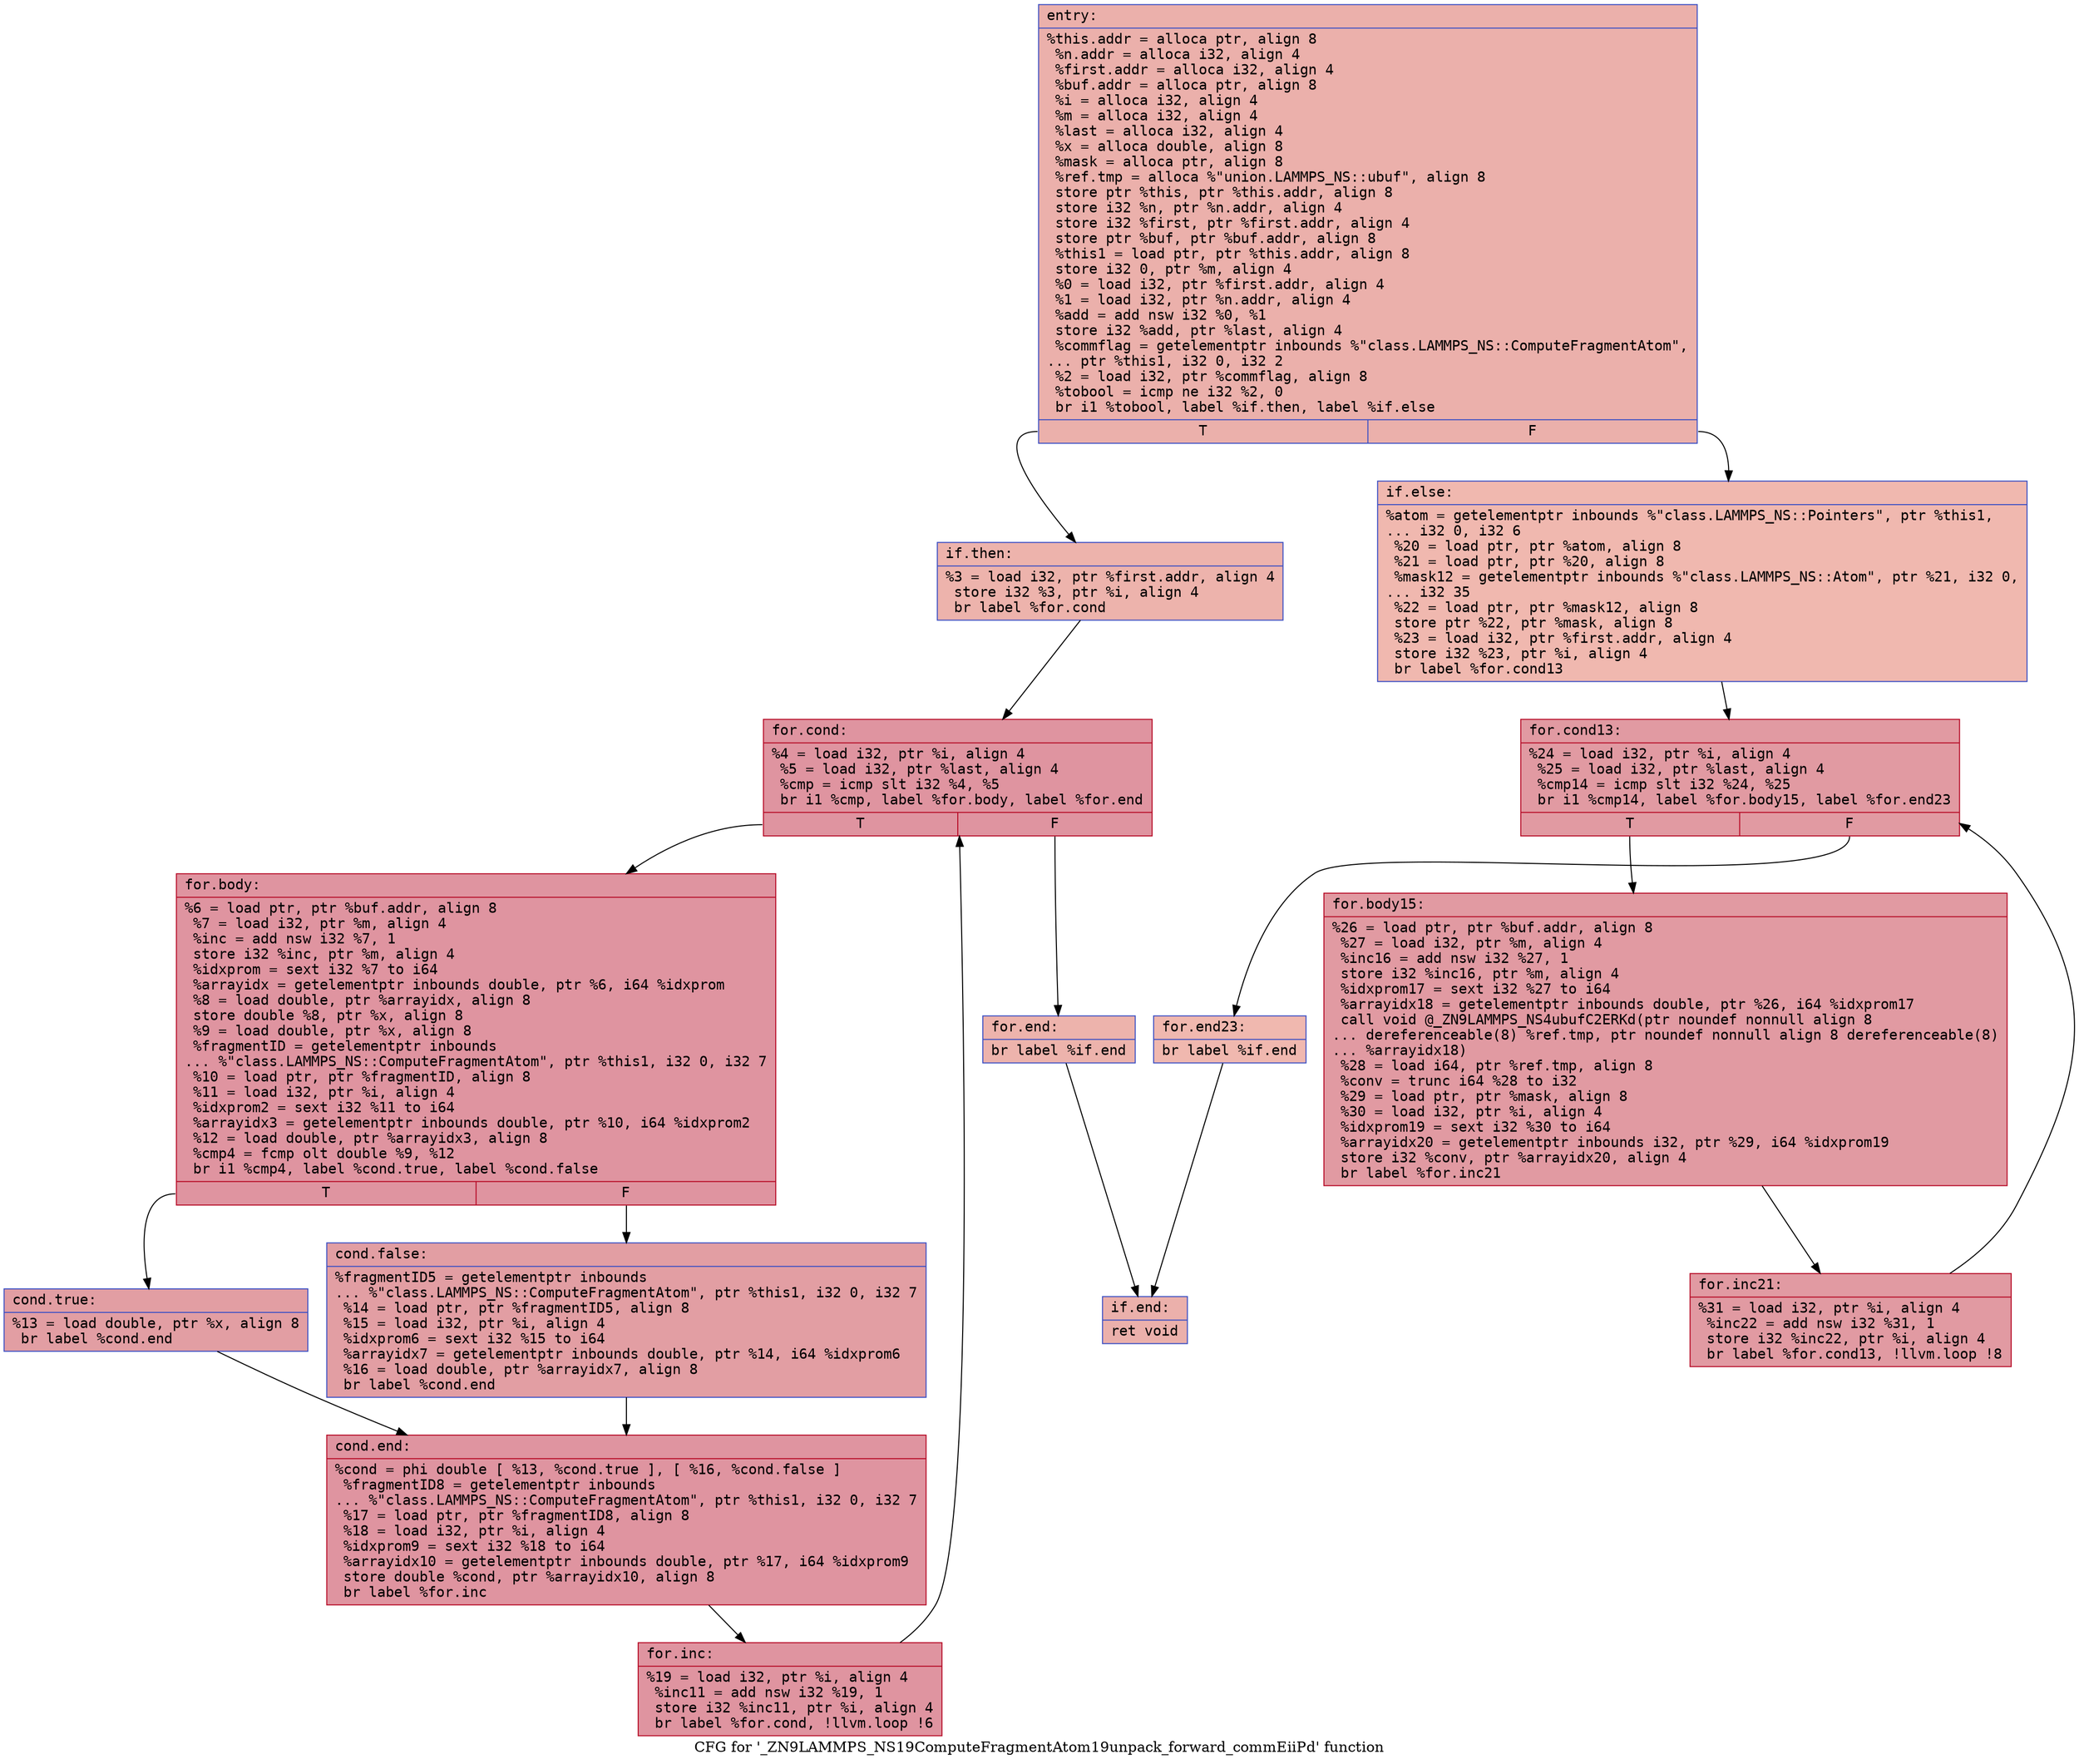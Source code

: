 digraph "CFG for '_ZN9LAMMPS_NS19ComputeFragmentAtom19unpack_forward_commEiiPd' function" {
	label="CFG for '_ZN9LAMMPS_NS19ComputeFragmentAtom19unpack_forward_commEiiPd' function";

	Node0x55652e48e610 [shape=record,color="#3d50c3ff", style=filled, fillcolor="#d24b4070" fontname="Courier",label="{entry:\l|  %this.addr = alloca ptr, align 8\l  %n.addr = alloca i32, align 4\l  %first.addr = alloca i32, align 4\l  %buf.addr = alloca ptr, align 8\l  %i = alloca i32, align 4\l  %m = alloca i32, align 4\l  %last = alloca i32, align 4\l  %x = alloca double, align 8\l  %mask = alloca ptr, align 8\l  %ref.tmp = alloca %\"union.LAMMPS_NS::ubuf\", align 8\l  store ptr %this, ptr %this.addr, align 8\l  store i32 %n, ptr %n.addr, align 4\l  store i32 %first, ptr %first.addr, align 4\l  store ptr %buf, ptr %buf.addr, align 8\l  %this1 = load ptr, ptr %this.addr, align 8\l  store i32 0, ptr %m, align 4\l  %0 = load i32, ptr %first.addr, align 4\l  %1 = load i32, ptr %n.addr, align 4\l  %add = add nsw i32 %0, %1\l  store i32 %add, ptr %last, align 4\l  %commflag = getelementptr inbounds %\"class.LAMMPS_NS::ComputeFragmentAtom\",\l... ptr %this1, i32 0, i32 2\l  %2 = load i32, ptr %commflag, align 8\l  %tobool = icmp ne i32 %2, 0\l  br i1 %tobool, label %if.then, label %if.else\l|{<s0>T|<s1>F}}"];
	Node0x55652e48e610:s0 -> Node0x55652e48f850[tooltip="entry -> if.then\nProbability 62.50%" ];
	Node0x55652e48e610:s1 -> Node0x55652e4685f0[tooltip="entry -> if.else\nProbability 37.50%" ];
	Node0x55652e48f850 [shape=record,color="#3d50c3ff", style=filled, fillcolor="#d6524470" fontname="Courier",label="{if.then:\l|  %3 = load i32, ptr %first.addr, align 4\l  store i32 %3, ptr %i, align 4\l  br label %for.cond\l}"];
	Node0x55652e48f850 -> Node0x55652e468830[tooltip="if.then -> for.cond\nProbability 100.00%" ];
	Node0x55652e468830 [shape=record,color="#b70d28ff", style=filled, fillcolor="#b70d2870" fontname="Courier",label="{for.cond:\l|  %4 = load i32, ptr %i, align 4\l  %5 = load i32, ptr %last, align 4\l  %cmp = icmp slt i32 %4, %5\l  br i1 %cmp, label %for.body, label %for.end\l|{<s0>T|<s1>F}}"];
	Node0x55652e468830:s0 -> Node0x55652e468ad0[tooltip="for.cond -> for.body\nProbability 96.88%" ];
	Node0x55652e468830:s1 -> Node0x55652e468b50[tooltip="for.cond -> for.end\nProbability 3.12%" ];
	Node0x55652e468ad0 [shape=record,color="#b70d28ff", style=filled, fillcolor="#b70d2870" fontname="Courier",label="{for.body:\l|  %6 = load ptr, ptr %buf.addr, align 8\l  %7 = load i32, ptr %m, align 4\l  %inc = add nsw i32 %7, 1\l  store i32 %inc, ptr %m, align 4\l  %idxprom = sext i32 %7 to i64\l  %arrayidx = getelementptr inbounds double, ptr %6, i64 %idxprom\l  %8 = load double, ptr %arrayidx, align 8\l  store double %8, ptr %x, align 8\l  %9 = load double, ptr %x, align 8\l  %fragmentID = getelementptr inbounds\l... %\"class.LAMMPS_NS::ComputeFragmentAtom\", ptr %this1, i32 0, i32 7\l  %10 = load ptr, ptr %fragmentID, align 8\l  %11 = load i32, ptr %i, align 4\l  %idxprom2 = sext i32 %11 to i64\l  %arrayidx3 = getelementptr inbounds double, ptr %10, i64 %idxprom2\l  %12 = load double, ptr %arrayidx3, align 8\l  %cmp4 = fcmp olt double %9, %12\l  br i1 %cmp4, label %cond.true, label %cond.false\l|{<s0>T|<s1>F}}"];
	Node0x55652e468ad0:s0 -> Node0x55652e4697d0[tooltip="for.body -> cond.true\nProbability 50.00%" ];
	Node0x55652e468ad0:s1 -> Node0x55652e469850[tooltip="for.body -> cond.false\nProbability 50.00%" ];
	Node0x55652e4697d0 [shape=record,color="#3d50c3ff", style=filled, fillcolor="#be242e70" fontname="Courier",label="{cond.true:\l|  %13 = load double, ptr %x, align 8\l  br label %cond.end\l}"];
	Node0x55652e4697d0 -> Node0x55652e469a00[tooltip="cond.true -> cond.end\nProbability 100.00%" ];
	Node0x55652e469850 [shape=record,color="#3d50c3ff", style=filled, fillcolor="#be242e70" fontname="Courier",label="{cond.false:\l|  %fragmentID5 = getelementptr inbounds\l... %\"class.LAMMPS_NS::ComputeFragmentAtom\", ptr %this1, i32 0, i32 7\l  %14 = load ptr, ptr %fragmentID5, align 8\l  %15 = load i32, ptr %i, align 4\l  %idxprom6 = sext i32 %15 to i64\l  %arrayidx7 = getelementptr inbounds double, ptr %14, i64 %idxprom6\l  %16 = load double, ptr %arrayidx7, align 8\l  br label %cond.end\l}"];
	Node0x55652e469850 -> Node0x55652e469a00[tooltip="cond.false -> cond.end\nProbability 100.00%" ];
	Node0x55652e469a00 [shape=record,color="#b70d28ff", style=filled, fillcolor="#b70d2870" fontname="Courier",label="{cond.end:\l|  %cond = phi double [ %13, %cond.true ], [ %16, %cond.false ]\l  %fragmentID8 = getelementptr inbounds\l... %\"class.LAMMPS_NS::ComputeFragmentAtom\", ptr %this1, i32 0, i32 7\l  %17 = load ptr, ptr %fragmentID8, align 8\l  %18 = load i32, ptr %i, align 4\l  %idxprom9 = sext i32 %18 to i64\l  %arrayidx10 = getelementptr inbounds double, ptr %17, i64 %idxprom9\l  store double %cond, ptr %arrayidx10, align 8\l  br label %for.inc\l}"];
	Node0x55652e469a00 -> Node0x55652e46a360[tooltip="cond.end -> for.inc\nProbability 100.00%" ];
	Node0x55652e46a360 [shape=record,color="#b70d28ff", style=filled, fillcolor="#b70d2870" fontname="Courier",label="{for.inc:\l|  %19 = load i32, ptr %i, align 4\l  %inc11 = add nsw i32 %19, 1\l  store i32 %inc11, ptr %i, align 4\l  br label %for.cond, !llvm.loop !6\l}"];
	Node0x55652e46a360 -> Node0x55652e468830[tooltip="for.inc -> for.cond\nProbability 100.00%" ];
	Node0x55652e468b50 [shape=record,color="#3d50c3ff", style=filled, fillcolor="#d6524470" fontname="Courier",label="{for.end:\l|  br label %if.end\l}"];
	Node0x55652e468b50 -> Node0x55652e46a830[tooltip="for.end -> if.end\nProbability 100.00%" ];
	Node0x55652e4685f0 [shape=record,color="#3d50c3ff", style=filled, fillcolor="#dc5d4a70" fontname="Courier",label="{if.else:\l|  %atom = getelementptr inbounds %\"class.LAMMPS_NS::Pointers\", ptr %this1,\l... i32 0, i32 6\l  %20 = load ptr, ptr %atom, align 8\l  %21 = load ptr, ptr %20, align 8\l  %mask12 = getelementptr inbounds %\"class.LAMMPS_NS::Atom\", ptr %21, i32 0,\l... i32 35\l  %22 = load ptr, ptr %mask12, align 8\l  store ptr %22, ptr %mask, align 8\l  %23 = load i32, ptr %first.addr, align 4\l  store i32 %23, ptr %i, align 4\l  br label %for.cond13\l}"];
	Node0x55652e4685f0 -> Node0x55652e46ae10[tooltip="if.else -> for.cond13\nProbability 100.00%" ];
	Node0x55652e46ae10 [shape=record,color="#b70d28ff", style=filled, fillcolor="#bb1b2c70" fontname="Courier",label="{for.cond13:\l|  %24 = load i32, ptr %i, align 4\l  %25 = load i32, ptr %last, align 4\l  %cmp14 = icmp slt i32 %24, %25\l  br i1 %cmp14, label %for.body15, label %for.end23\l|{<s0>T|<s1>F}}"];
	Node0x55652e46ae10:s0 -> Node0x55652e468bc0[tooltip="for.cond13 -> for.body15\nProbability 96.88%" ];
	Node0x55652e46ae10:s1 -> Node0x55652e468c40[tooltip="for.cond13 -> for.end23\nProbability 3.12%" ];
	Node0x55652e468bc0 [shape=record,color="#b70d28ff", style=filled, fillcolor="#bb1b2c70" fontname="Courier",label="{for.body15:\l|  %26 = load ptr, ptr %buf.addr, align 8\l  %27 = load i32, ptr %m, align 4\l  %inc16 = add nsw i32 %27, 1\l  store i32 %inc16, ptr %m, align 4\l  %idxprom17 = sext i32 %27 to i64\l  %arrayidx18 = getelementptr inbounds double, ptr %26, i64 %idxprom17\l  call void @_ZN9LAMMPS_NS4ubufC2ERKd(ptr noundef nonnull align 8\l... dereferenceable(8) %ref.tmp, ptr noundef nonnull align 8 dereferenceable(8)\l... %arrayidx18)\l  %28 = load i64, ptr %ref.tmp, align 8\l  %conv = trunc i64 %28 to i32\l  %29 = load ptr, ptr %mask, align 8\l  %30 = load i32, ptr %i, align 4\l  %idxprom19 = sext i32 %30 to i64\l  %arrayidx20 = getelementptr inbounds i32, ptr %29, i64 %idxprom19\l  store i32 %conv, ptr %arrayidx20, align 4\l  br label %for.inc21\l}"];
	Node0x55652e468bc0 -> Node0x55652e46bf20[tooltip="for.body15 -> for.inc21\nProbability 100.00%" ];
	Node0x55652e46bf20 [shape=record,color="#b70d28ff", style=filled, fillcolor="#bb1b2c70" fontname="Courier",label="{for.inc21:\l|  %31 = load i32, ptr %i, align 4\l  %inc22 = add nsw i32 %31, 1\l  store i32 %inc22, ptr %i, align 4\l  br label %for.cond13, !llvm.loop !8\l}"];
	Node0x55652e46bf20 -> Node0x55652e46ae10[tooltip="for.inc21 -> for.cond13\nProbability 100.00%" ];
	Node0x55652e468c40 [shape=record,color="#3d50c3ff", style=filled, fillcolor="#dc5d4a70" fontname="Courier",label="{for.end23:\l|  br label %if.end\l}"];
	Node0x55652e468c40 -> Node0x55652e46a830[tooltip="for.end23 -> if.end\nProbability 100.00%" ];
	Node0x55652e46a830 [shape=record,color="#3d50c3ff", style=filled, fillcolor="#d24b4070" fontname="Courier",label="{if.end:\l|  ret void\l}"];
}
